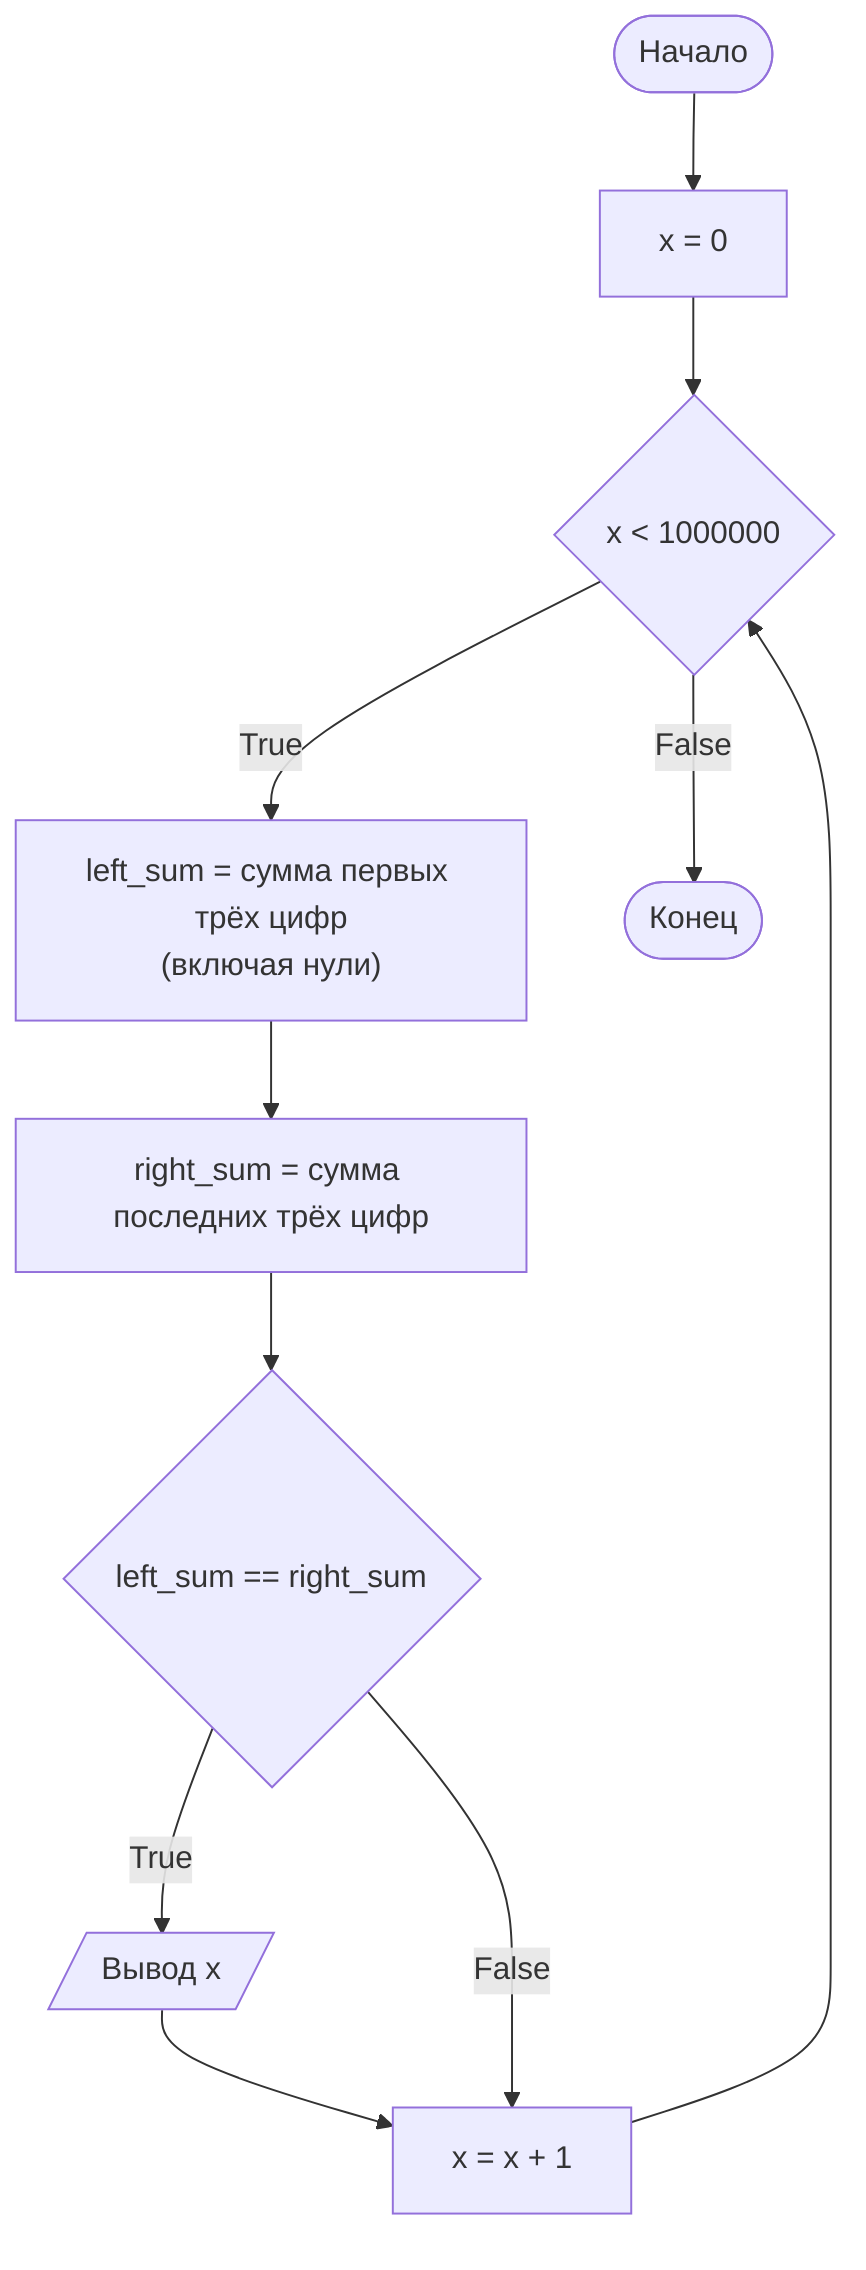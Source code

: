 graph TD
    Start([Начало]) --> x[x = 0]
    x --> while{x < 1000000}
    while --> |True| left["left_sum = сумма первых трёх цифр<br>(включая нули)"]
    left --> right["right_sum = сумма последних трёх цифр"]
    right --> compare{left_sum == right_sum}
    compare --> |True| print[/Вывод x/] --> increment
    compare --> |False| increment["x = x + 1"]
    while --> |False| End([Конец])
    increment --> while